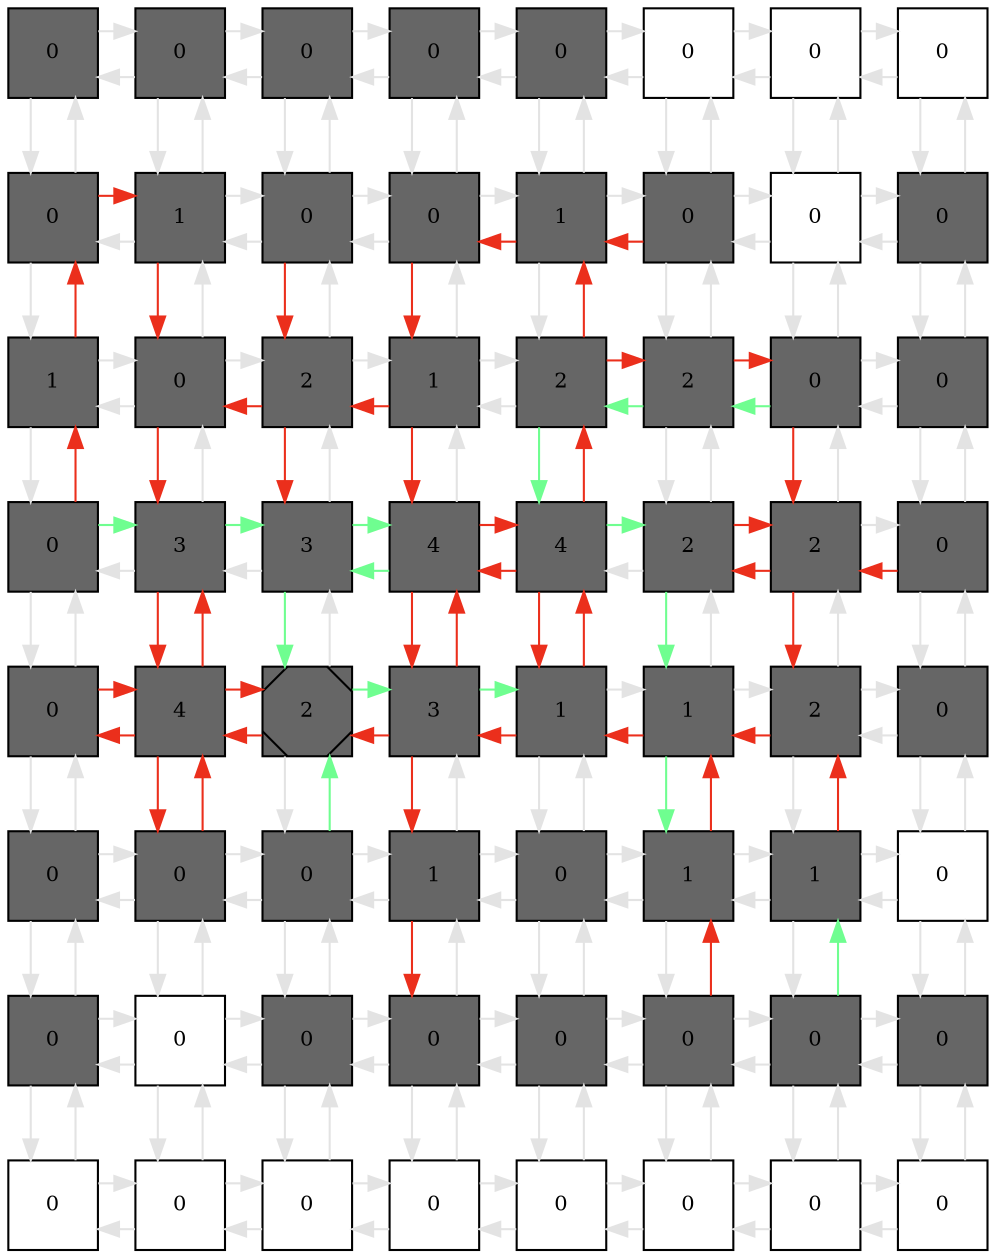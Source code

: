 digraph layout  {
rankdir=TB;
splines=ortho;
node [fixedsize=false, style=filled, width="0.6"];
edge [constraint=false];
0 [fillcolor="#666666", fontsize=10, label=0, shape=square, tooltip="name:  IL7 ,\nin_degree: 2,\nout_degree: 2"];
1 [fillcolor="#666666", fontsize=10, label=0, shape=square, tooltip="name:  IL2 ,\nin_degree: 3,\nout_degree: 3"];
2 [fillcolor="#666666", fontsize=10, label=0, shape=square, tooltip="name:  IL27 ,\nin_degree: 3,\nout_degree: 3"];
3 [fillcolor="#666666", fontsize=10, label=0, shape=square, tooltip="name:  IFNBR ,\nin_degree: 3,\nout_degree: 3"];
4 [fillcolor="#666666", fontsize=10, label=0, shape=square, tooltip="name:  IFNB ,\nin_degree: 3,\nout_degree: 3"];
5 [fillcolor="#FFFFFF", fontsize=10, label=0, shape=square, tooltip="name: None,\nin_degree: 3,\nout_degree: 3"];
6 [fillcolor="#FFFFFF", fontsize=10, label=0, shape=square, tooltip="name: None,\nin_degree: 3,\nout_degree: 3"];
7 [fillcolor="#FFFFFF", fontsize=10, label=0, shape=square, tooltip="name: None,\nin_degree: 2,\nout_degree: 2"];
8 [fillcolor="#666666", fontsize=10, label=0, shape=square, tooltip="name:  IL7R ,\nin_degree: 3,\nout_degree: 3"];
9 [fillcolor="#666666", fontsize=10, label=1, shape=square, tooltip="name:  IL2R ,\nin_degree: 4,\nout_degree: 4"];
10 [fillcolor="#666666", fontsize=10, label=0, shape=square, tooltip="name:  IL27R ,\nin_degree: 4,\nout_degree: 4"];
11 [fillcolor="#666666", fontsize=10, label=0, shape=square, tooltip="name:  STAT1 ,\nin_degree: 4,\nout_degree: 4"];
12 [fillcolor="#666666", fontsize=10, label=1, shape=square, tooltip="name:  IL4 ,\nin_degree: 4,\nout_degree: 4"];
13 [fillcolor="#666666", fontsize=10, label=0, shape=square, tooltip="name:  JAK1 ,\nin_degree: 4,\nout_degree: 4"];
14 [fillcolor="#FFFFFF", fontsize=10, label=0, shape=square, tooltip="name: None,\nin_degree: 4,\nout_degree: 4"];
15 [fillcolor="#666666", fontsize=10, label=0, shape=square, tooltip="name:  IL18 ,\nin_degree: 3,\nout_degree: 3"];
16 [fillcolor="#666666", fontsize=10, label=1, shape=square, tooltip="name:  NFAT ,\nin_degree: 3,\nout_degree: 3"];
17 [fillcolor="#666666", fontsize=10, label=0, shape=square, tooltip="name:  STAT5 ,\nin_degree: 4,\nout_degree: 4"];
18 [fillcolor="#666666", fontsize=10, label=2, shape=square, tooltip="name:  Gzmb ,\nin_degree: 4,\nout_degree: 4"];
19 [fillcolor="#666666", fontsize=10, label=1, shape=square, tooltip="name:  SOCS ,\nin_degree: 4,\nout_degree: 4"];
20 [fillcolor="#666666", fontsize=10, label=2, shape=square, tooltip="name:  IL4R ,\nin_degree: 4,\nout_degree: 4"];
21 [fillcolor="#666666", fontsize=10, label=2, shape=square, tooltip="name:  IFNgR ,\nin_degree: 4,\nout_degree: 4"];
22 [fillcolor="#666666", fontsize=10, label=0, shape=square, tooltip="name:  STAT6 ,\nin_degree: 4,\nout_degree: 4"];
23 [fillcolor="#666666", fontsize=10, label=0, shape=square, tooltip="name:  IL18R ,\nin_degree: 3,\nout_degree: 3"];
24 [fillcolor="#666666", fontsize=10, label=0, shape=square, tooltip="name:  TCR ,\nin_degree: 3,\nout_degree: 3"];
25 [fillcolor="#666666", fontsize=10, label=3, shape=square, tooltip="name:  Prf1 ,\nin_degree: 4,\nout_degree: 4"];
26 [fillcolor="#666666", fontsize=10, label=3, shape=square, tooltip="name:  Eomes ,\nin_degree: 4,\nout_degree: 4"];
27 [fillcolor="#666666", fontsize=10, label=4, shape=square, tooltip="name:  Tbet ,\nin_degree: 4,\nout_degree: 4"];
28 [fillcolor="#666666", fontsize=10, label=4, shape=square, tooltip="name:  GATA3 ,\nin_degree: 4,\nout_degree: 4"];
29 [fillcolor="#666666", fontsize=10, label=2, shape=square, tooltip="name:  IFNg ,\nin_degree: 4,\nout_degree: 4"];
30 [fillcolor="#666666", fontsize=10, label=2, shape=square, tooltip="name:  STAT4 ,\nin_degree: 4,\nout_degree: 4"];
31 [fillcolor="#666666", fontsize=10, label=0, shape=square, tooltip="name:  IRAK ,\nin_degree: 3,\nout_degree: 3"];
32 [fillcolor="#666666", fontsize=10, label=0, shape=square, tooltip="name:  CD8 ,\nin_degree: 3,\nout_degree: 3"];
33 [fillcolor="#666666", fontsize=10, label=4, shape=square, tooltip="name:  Runx3 ,\nin_degree: 4,\nout_degree: 4"];
34 [fillcolor="#666666", fontsize=10, label=2, shape=Msquare, tooltip="name:  ThPOK ,\nin_degree: 4,\nout_degree: 4"];
35 [fillcolor="#666666", fontsize=10, label=3, shape=square, tooltip="name:  Foxp3 ,\nin_degree: 4,\nout_degree: 4"];
36 [fillcolor="#666666", fontsize=10, label=1, shape=square, tooltip="name:  RORgt ,\nin_degree: 4,\nout_degree: 4"];
37 [fillcolor="#666666", fontsize=10, label=1, shape=square, tooltip="name:  STAT3 ,\nin_degree: 4,\nout_degree: 4"];
38 [fillcolor="#666666", fontsize=10, label=2, shape=square, tooltip="name:  IL12R ,\nin_degree: 4,\nout_degree: 4"];
39 [fillcolor="#666666", fontsize=10, label=0, shape=square, tooltip="name:  IL12 ,\nin_degree: 3,\nout_degree: 3"];
40 [fillcolor="#666666", fontsize=10, label=0, shape=square, tooltip="name:  Notch1 ,\nin_degree: 3,\nout_degree: 3"];
41 [fillcolor="#666666", fontsize=10, label=0, shape=square, tooltip="name:  CD4 ,\nin_degree: 4,\nout_degree: 4"];
42 [fillcolor="#666666", fontsize=10, label=0, shape=square, tooltip="name:  SMAD2 ,\nin_degree: 4,\nout_degree: 4"];
43 [fillcolor="#666666", fontsize=10, label=1, shape=square, tooltip="name:  IL17 ,\nin_degree: 4,\nout_degree: 4"];
44 [fillcolor="#666666", fontsize=10, label=0, shape=square, tooltip="name:  IL6 ,\nin_degree: 4,\nout_degree: 4"];
45 [fillcolor="#666666", fontsize=10, label=1, shape=square, tooltip="name:  IL10 ,\nin_degree: 4,\nout_degree: 4"];
46 [fillcolor="#666666", fontsize=10, label=1, shape=square, tooltip="name:  IL10R ,\nin_degree: 4,\nout_degree: 4"];
47 [fillcolor="#FFFFFF", fontsize=10, label=0, shape=square, tooltip="name: None,\nin_degree: 3,\nout_degree: 3"];
48 [fillcolor="#666666", fontsize=10, label=0, shape=square, tooltip="name:  Dll1 ,\nin_degree: 3,\nout_degree: 3"];
49 [fillcolor="#FFFFFF", fontsize=10, label=0, shape=square, tooltip="name: None,\nin_degree: 4,\nout_degree: 4"];
50 [fillcolor="#666666", fontsize=10, label=0, shape=square, tooltip="name:  TGFBR ,\nin_degree: 4,\nout_degree: 4"];
51 [fillcolor="#666666", fontsize=10, label=0, shape=square, tooltip="name:  TGFB ,\nin_degree: 4,\nout_degree: 4"];
52 [fillcolor="#666666", fontsize=10, label=0, shape=square, tooltip="name:  IL6R ,\nin_degree: 4,\nout_degree: 4"];
53 [fillcolor="#666666", fontsize=10, label=0, shape=square, tooltip="name:  JAK3 ,\nin_degree: 4,\nout_degree: 4"];
54 [fillcolor="#666666", fontsize=10, label=0, shape=square, tooltip="name:  IL23R ,\nin_degree: 4,\nout_degree: 4"];
55 [fillcolor="#666666", fontsize=10, label=0, shape=square, tooltip="name:  IL23 ,\nin_degree: 3,\nout_degree: 3"];
56 [fillcolor="#FFFFFF", fontsize=10, label=0, shape=square, tooltip="name: None,\nin_degree: 2,\nout_degree: 2"];
57 [fillcolor="#FFFFFF", fontsize=10, label=0, shape=square, tooltip="name: None,\nin_degree: 3,\nout_degree: 3"];
58 [fillcolor="#FFFFFF", fontsize=10, label=0, shape=square, tooltip="name: None,\nin_degree: 3,\nout_degree: 3"];
59 [fillcolor="#FFFFFF", fontsize=10, label=0, shape=square, tooltip="name: None,\nin_degree: 3,\nout_degree: 3"];
60 [fillcolor="#FFFFFF", fontsize=10, label=0, shape=square, tooltip="name: None,\nin_degree: 3,\nout_degree: 3"];
61 [fillcolor="#FFFFFF", fontsize=10, label=0, shape=square, tooltip="name: None,\nin_degree: 3,\nout_degree: 3"];
62 [fillcolor="#FFFFFF", fontsize=10, label=0, shape=square, tooltip="name: None,\nin_degree: 3,\nout_degree: 3"];
63 [fillcolor="#FFFFFF", fontsize=10, label=0, shape=square, tooltip="name: None,\nin_degree: 2,\nout_degree: 2"];
0 -> 1  [color=grey89, style="penwidth(0.1)", tooltip=" ", weight=1];
0 -> 8  [color=grey89, style="penwidth(0.1)", tooltip=" ", weight=1];
1 -> 0  [color=grey89, style="penwidth(0.1)", tooltip=" ", weight=1];
1 -> 2  [color=grey89, style="penwidth(0.1)", tooltip=" ", weight=1];
1 -> 9  [color=grey89, style="penwidth(0.1)", tooltip=" ", weight=1];
2 -> 1  [color=grey89, style="penwidth(0.1)", tooltip=" ", weight=1];
2 -> 3  [color=grey89, style="penwidth(0.1)", tooltip=" ", weight=1];
2 -> 10  [color=grey89, style="penwidth(0.1)", tooltip=" ", weight=1];
3 -> 2  [color=grey89, style="penwidth(0.1)", tooltip=" ", weight=1];
3 -> 4  [color=grey89, style="penwidth(0.1)", tooltip=" ", weight=1];
3 -> 11  [color=grey89, style="penwidth(0.1)", tooltip=" ", weight=1];
4 -> 3  [color=grey89, style="penwidth(0.1)", tooltip=" ", weight=1];
4 -> 5  [color=grey89, style="penwidth(0.1)", tooltip=" ", weight=1];
4 -> 12  [color=grey89, style="penwidth(0.1)", tooltip=" ", weight=1];
5 -> 4  [color=grey89, style="penwidth(0.1)", tooltip=" ", weight=1];
5 -> 6  [color=grey89, style="penwidth(0.1)", tooltip=" ", weight=1];
5 -> 13  [color=grey89, style="penwidth(0.1)", tooltip=" ", weight=1];
6 -> 5  [color=grey89, style="penwidth(0.1)", tooltip=" ", weight=1];
6 -> 7  [color=grey89, style="penwidth(0.1)", tooltip=" ", weight=1];
6 -> 14  [color=grey89, style="penwidth(0.1)", tooltip=" ", weight=1];
7 -> 6  [color=grey89, style="penwidth(0.1)", tooltip=" ", weight=1];
7 -> 15  [color=grey89, style="penwidth(0.1)", tooltip=" ", weight=1];
8 -> 0  [color=grey89, style="penwidth(0.1)", tooltip=" ", weight=1];
8 -> 9  [color="#EB2F1C", style="penwidth(0.1)", tooltip="8( IL7R ) to 17( STAT5 )", weight=1];
8 -> 16  [color=grey89, style="penwidth(0.1)", tooltip=" ", weight=1];
9 -> 1  [color=grey89, style="penwidth(0.1)", tooltip=" ", weight=1];
9 -> 8  [color=grey89, style="penwidth(0.1)", tooltip=" ", weight=1];
9 -> 10  [color=grey89, style="penwidth(0.1)", tooltip=" ", weight=1];
9 -> 17  [color="#EB2F1C", style="penwidth(0.1)", tooltip="8( IL7R ) to 17( STAT5 )", weight=1];
10 -> 2  [color=grey89, style="penwidth(0.1)", tooltip=" ", weight=1];
10 -> 9  [color=grey89, style="penwidth(0.1)", tooltip=" ", weight=1];
10 -> 11  [color=grey89, style="penwidth(0.1)", tooltip=" ", weight=1];
10 -> 18  [color="#EB2F1C", style="penwidth(0.1)", tooltip="10( IL27R ) to 26( Eomes )", weight=1];
11 -> 3  [color=grey89, style="penwidth(0.1)", tooltip=" ", weight=1];
11 -> 10  [color=grey89, style="penwidth(0.1)", tooltip=" ", weight=1];
11 -> 12  [color=grey89, style="penwidth(0.1)", tooltip=" ", weight=1];
11 -> 19  [color="#EB2F1C", style="penwidth(0.1)", tooltip="11( STAT1 ) to 27( Tbet )", weight=1];
12 -> 4  [color=grey89, style="penwidth(0.1)", tooltip=" ", weight=1];
12 -> 11  [color="#EB2F1C", style="penwidth(0.1)", tooltip="13( JAK1 ) to 11( STAT1 )", weight=1];
12 -> 13  [color=grey89, style="penwidth(0.1)", tooltip=" ", weight=1];
12 -> 20  [color=grey89, style="penwidth(0.1)", tooltip=" ", weight=1];
13 -> 5  [color=grey89, style="penwidth(0.1)", tooltip=" ", weight=1];
13 -> 12  [color="#EB2F1C", style="penwidth(0.1)", tooltip="13( JAK1 ) to 11( STAT1 )", weight=1];
13 -> 14  [color=grey89, style="penwidth(0.1)", tooltip=" ", weight=1];
13 -> 21  [color=grey89, style="penwidth(0.1)", tooltip=" ", weight=1];
14 -> 6  [color=grey89, style="penwidth(0.1)", tooltip=" ", weight=1];
14 -> 13  [color=grey89, style="penwidth(0.1)", tooltip=" ", weight=1];
14 -> 15  [color=grey89, style="penwidth(0.1)", tooltip=" ", weight=1];
14 -> 22  [color=grey89, style="penwidth(0.1)", tooltip=" ", weight=1];
15 -> 7  [color=grey89, style="penwidth(0.1)", tooltip=" ", weight=1];
15 -> 14  [color=grey89, style="penwidth(0.1)", tooltip=" ", weight=1];
15 -> 23  [color=grey89, style="penwidth(0.1)", tooltip=" ", weight=1];
16 -> 8  [color="#EB2F1C", style="penwidth(0.1)", tooltip="24( TCR ) to 8( IL7R )", weight=1];
16 -> 17  [color=grey89, style="penwidth(0.1)", tooltip=" ", weight=1];
16 -> 24  [color=grey89, style="penwidth(0.1)", tooltip=" ", weight=1];
17 -> 9  [color=grey89, style="penwidth(0.1)", tooltip=" ", weight=1];
17 -> 16  [color=grey89, style="penwidth(0.1)", tooltip=" ", weight=1];
17 -> 18  [color=grey89, style="penwidth(0.1)", tooltip=" ", weight=1];
17 -> 25  [color="#EB2F1C", style="penwidth(0.1)", tooltip="17( STAT5 ) to 33( Runx3 )", weight=1];
18 -> 10  [color=grey89, style="penwidth(0.1)", tooltip=" ", weight=1];
18 -> 17  [color="#EB2F1C", style="penwidth(0.1)", tooltip="19( SOCS ) to 17( STAT5 )", weight=1];
18 -> 19  [color=grey89, style="penwidth(0.1)", tooltip=" ", weight=1];
18 -> 26  [color="#EB2F1C", style="penwidth(0.1)", tooltip="10( IL27R ) to 26( Eomes )", weight=1];
19 -> 11  [color=grey89, style="penwidth(0.1)", tooltip=" ", weight=1];
19 -> 18  [color="#EB2F1C", style="penwidth(0.1)", tooltip="19( SOCS ) to 17( STAT5 )", weight=1];
19 -> 20  [color=grey89, style="penwidth(0.1)", tooltip=" ", weight=1];
19 -> 27  [color="#EB2F1C", style="penwidth(0.1)", tooltip="11( STAT1 ) to 27( Tbet )", weight=1];
20 -> 12  [color="#EB2F1C", style="penwidth(0.1)", tooltip="28( GATA3 ) to 12( IL4 )", weight=1];
20 -> 19  [color=grey89, style="penwidth(0.1)", tooltip=" ", weight=1];
20 -> 21  [color="#EB2F1C", style="penwidth(0.1)", tooltip="20( IL4R ) to 22( STAT6 )", weight=1];
20 -> 28  [color="#6FFE90", style="penwidth(0.1)", tooltip="22( STAT6 ) to 28( GATA3 )", weight=1];
21 -> 13  [color=grey89, style="penwidth(0.1)", tooltip=" ", weight=1];
21 -> 20  [color="#6FFE90", style="penwidth(0.1)", tooltip="22( STAT6 ) to 28( GATA3 )", weight=1];
21 -> 22  [color="#EB2F1C", style="penwidth(0.1)", tooltip="20( IL4R ) to 22( STAT6 )", weight=1];
21 -> 29  [color=grey89, style="penwidth(0.1)", tooltip=" ", weight=1];
22 -> 14  [color=grey89, style="penwidth(0.1)", tooltip=" ", weight=1];
22 -> 21  [color="#6FFE90", style="penwidth(0.1)", tooltip="22( STAT6 ) to 28( GATA3 )", weight=1];
22 -> 23  [color=grey89, style="penwidth(0.1)", tooltip=" ", weight=1];
22 -> 30  [color="#EB2F1C", style="penwidth(0.1)", tooltip="22( STAT6 ) to 38( IL12R )", weight=1];
23 -> 15  [color=grey89, style="penwidth(0.1)", tooltip=" ", weight=1];
23 -> 22  [color=grey89, style="penwidth(0.1)", tooltip=" ", weight=1];
23 -> 31  [color=grey89, style="penwidth(0.1)", tooltip=" ", weight=1];
24 -> 16  [color="#EB2F1C", style="penwidth(0.1)", tooltip="24( TCR ) to 8( IL7R )", weight=1];
24 -> 25  [color="#6FFE90", style="penwidth(0.1)", tooltip="24( TCR ) to 34( ThPOK )", weight=1];
24 -> 32  [color=grey89, style="penwidth(0.1)", tooltip=" ", weight=1];
25 -> 17  [color=grey89, style="penwidth(0.1)", tooltip=" ", weight=1];
25 -> 24  [color=grey89, style="penwidth(0.1)", tooltip=" ", weight=1];
25 -> 26  [color="#6FFE90", style="penwidth(0.1)", tooltip="24( TCR ) to 34( ThPOK )", weight=1];
25 -> 33  [color="#EB2F1C", style="penwidth(0.1)", tooltip="17( STAT5 ) to 33( Runx3 )", weight=1];
26 -> 18  [color=grey89, style="penwidth(0.1)", tooltip=" ", weight=1];
26 -> 25  [color=grey89, style="penwidth(0.1)", tooltip=" ", weight=1];
26 -> 27  [color="#6FFE90", style="penwidth(0.1)", tooltip="26( Eomes ) to 29( IFNg )", weight=1];
26 -> 34  [color="#6FFE90", style="penwidth(0.1)", tooltip="24( TCR ) to 34( ThPOK )", weight=1];
27 -> 19  [color=grey89, style="penwidth(0.1)", tooltip=" ", weight=1];
27 -> 26  [color="#6FFE90", style="penwidth(0.1)", tooltip="28( GATA3 ) to 34( ThPOK )", weight=1];
27 -> 28  [color="#EB2F1C", style="penwidth(0.1)", tooltip="35( Foxp3 ) to 28( GATA3 )", weight=1];
27 -> 35  [color="#EB2F1C", style="penwidth(0.1)", tooltip="28( GATA3 ) to 35( Foxp3 )", weight=1];
28 -> 20  [color="#EB2F1C", style="penwidth(0.1)", tooltip="28( GATA3 ) to 12( IL4 )", weight=1];
28 -> 27  [color="#EB2F1C", style="penwidth(0.1)", tooltip="36( RORgt ) to 27( Tbet )", weight=1];
28 -> 29  [color="#6FFE90", style="penwidth(0.1)", tooltip="28( GATA3 ) to 45( IL10 )", weight=1];
28 -> 36  [color="#EB2F1C", style="penwidth(0.1)", tooltip="27( Tbet ) to 36( RORgt )", weight=1];
29 -> 21  [color=grey89, style="penwidth(0.1)", tooltip=" ", weight=1];
29 -> 28  [color=grey89, style="penwidth(0.1)", tooltip=" ", weight=1];
29 -> 30  [color="#EB2F1C", style="penwidth(0.1)", tooltip="28( GATA3 ) to 30( STAT4 )", weight=1];
29 -> 37  [color="#6FFE90", style="penwidth(0.1)", tooltip="28( GATA3 ) to 45( IL10 )", weight=1];
30 -> 22  [color=grey89, style="penwidth(0.1)", tooltip=" ", weight=1];
30 -> 29  [color="#EB2F1C", style="penwidth(0.1)", tooltip="31( IRAK ) to 29( IFNg )", weight=1];
30 -> 31  [color=grey89, style="penwidth(0.1)", tooltip=" ", weight=1];
30 -> 38  [color="#EB2F1C", style="penwidth(0.1)", tooltip="22( STAT6 ) to 38( IL12R )", weight=1];
31 -> 23  [color=grey89, style="penwidth(0.1)", tooltip=" ", weight=1];
31 -> 30  [color="#EB2F1C", style="penwidth(0.1)", tooltip="31( IRAK ) to 29( IFNg )", weight=1];
31 -> 39  [color=grey89, style="penwidth(0.1)", tooltip=" ", weight=1];
32 -> 24  [color=grey89, style="penwidth(0.1)", tooltip=" ", weight=1];
32 -> 33  [color="#EB2F1C", style="penwidth(0.1)", tooltip="32( CD8 ) to 34( ThPOK )", weight=1];
32 -> 40  [color=grey89, style="penwidth(0.1)", tooltip=" ", weight=1];
33 -> 25  [color="#EB2F1C", style="penwidth(0.1)", tooltip="33( Runx3 ) to 26( Eomes )", weight=1];
33 -> 32  [color="#EB2F1C", style="penwidth(0.1)", tooltip="34( ThPOK ) to 32( CD8 )", weight=1];
33 -> 34  [color="#EB2F1C", style="penwidth(0.1)", tooltip="41( CD4 ) to 34( ThPOK )", weight=1];
33 -> 41  [color="#EB2F1C", style="penwidth(0.1)", tooltip="34( ThPOK ) to 41( CD4 )", weight=1];
34 -> 26  [color=grey89, style="penwidth(0.1)", tooltip=" ", weight=1];
34 -> 33  [color="#EB2F1C", style="penwidth(0.1)", tooltip="34( ThPOK ) to 41( CD4 )", weight=1];
34 -> 35  [color="#6FFE90", style="penwidth(0.1)", tooltip="42( SMAD2 ) to 36( RORgt )", weight=1];
34 -> 42  [color=grey89, style="penwidth(0.1)", tooltip=" ", weight=1];
35 -> 27  [color="#EB2F1C", style="penwidth(0.1)", tooltip="35( Foxp3 ) to 28( GATA3 )", weight=1];
35 -> 34  [color="#EB2F1C", style="penwidth(0.1)", tooltip="36( RORgt ) to 34( ThPOK )", weight=1];
35 -> 36  [color="#6FFE90", style="penwidth(0.1)", tooltip="42( SMAD2 ) to 36( RORgt )", weight=1];
35 -> 43  [color="#EB2F1C", style="penwidth(0.1)", tooltip="36( RORgt ) to 43( IL17 )", weight=1];
36 -> 28  [color="#EB2F1C", style="penwidth(0.1)", tooltip="36( RORgt ) to 27( Tbet )", weight=1];
36 -> 35  [color="#EB2F1C", style="penwidth(0.1)", tooltip="36( RORgt ) to 34( ThPOK )", weight=1];
36 -> 37  [color=grey89, style="penwidth(0.1)", tooltip=" ", weight=1];
36 -> 44  [color=grey89, style="penwidth(0.1)", tooltip=" ", weight=1];
37 -> 29  [color=grey89, style="penwidth(0.1)", tooltip=" ", weight=1];
37 -> 36  [color="#EB2F1C", style="penwidth(0.1)", tooltip="37( STAT3 ) to 35( Foxp3 )", weight=1];
37 -> 38  [color=grey89, style="penwidth(0.1)", tooltip=" ", weight=1];
37 -> 45  [color="#6FFE90", style="penwidth(0.1)", tooltip="28( GATA3 ) to 45( IL10 )", weight=1];
38 -> 30  [color=grey89, style="penwidth(0.1)", tooltip=" ", weight=1];
38 -> 37  [color="#EB2F1C", style="penwidth(0.1)", tooltip="46( IL10R ) to 37( STAT3 )", weight=1];
38 -> 39  [color=grey89, style="penwidth(0.1)", tooltip=" ", weight=1];
38 -> 46  [color=grey89, style="penwidth(0.1)", tooltip=" ", weight=1];
39 -> 31  [color=grey89, style="penwidth(0.1)", tooltip=" ", weight=1];
39 -> 38  [color=grey89, style="penwidth(0.1)", tooltip=" ", weight=1];
39 -> 47  [color=grey89, style="penwidth(0.1)", tooltip=" ", weight=1];
40 -> 32  [color=grey89, style="penwidth(0.1)", tooltip=" ", weight=1];
40 -> 41  [color=grey89, style="penwidth(0.1)", tooltip=" ", weight=1];
40 -> 48  [color=grey89, style="penwidth(0.1)", tooltip=" ", weight=1];
41 -> 33  [color="#EB2F1C", style="penwidth(0.1)", tooltip="41( CD4 ) to 34( ThPOK )", weight=1];
41 -> 40  [color=grey89, style="penwidth(0.1)", tooltip=" ", weight=1];
41 -> 42  [color=grey89, style="penwidth(0.1)", tooltip=" ", weight=1];
41 -> 49  [color=grey89, style="penwidth(0.1)", tooltip=" ", weight=1];
42 -> 34  [color="#6FFE90", style="penwidth(0.1)", tooltip="42( SMAD2 ) to 36( RORgt )", weight=1];
42 -> 41  [color=grey89, style="penwidth(0.1)", tooltip=" ", weight=1];
42 -> 43  [color=grey89, style="penwidth(0.1)", tooltip=" ", weight=1];
42 -> 50  [color=grey89, style="penwidth(0.1)", tooltip=" ", weight=1];
43 -> 35  [color=grey89, style="penwidth(0.1)", tooltip=" ", weight=1];
43 -> 42  [color=grey89, style="penwidth(0.1)", tooltip=" ", weight=1];
43 -> 44  [color=grey89, style="penwidth(0.1)", tooltip=" ", weight=1];
43 -> 51  [color="#EB2F1C", style="penwidth(0.1)", tooltip="35( Foxp3 ) to 51( TGFB )", weight=1];
44 -> 36  [color=grey89, style="penwidth(0.1)", tooltip=" ", weight=1];
44 -> 43  [color=grey89, style="penwidth(0.1)", tooltip=" ", weight=1];
44 -> 45  [color=grey89, style="penwidth(0.1)", tooltip=" ", weight=1];
44 -> 52  [color=grey89, style="penwidth(0.1)", tooltip=" ", weight=1];
45 -> 37  [color="#EB2F1C", style="penwidth(0.1)", tooltip="53( JAK3 ) to 37( STAT3 )", weight=1];
45 -> 44  [color=grey89, style="penwidth(0.1)", tooltip=" ", weight=1];
45 -> 46  [color=grey89, style="penwidth(0.1)", tooltip=" ", weight=1];
45 -> 53  [color=grey89, style="penwidth(0.1)", tooltip=" ", weight=1];
46 -> 38  [color="#EB2F1C", style="penwidth(0.1)", tooltip="46( IL10R ) to 37( STAT3 )", weight=1];
46 -> 45  [color=grey89, style="penwidth(0.1)", tooltip=" ", weight=1];
46 -> 47  [color=grey89, style="penwidth(0.1)", tooltip=" ", weight=1];
46 -> 54  [color=grey89, style="penwidth(0.1)", tooltip=" ", weight=1];
47 -> 39  [color=grey89, style="penwidth(0.1)", tooltip=" ", weight=1];
47 -> 46  [color=grey89, style="penwidth(0.1)", tooltip=" ", weight=1];
47 -> 55  [color=grey89, style="penwidth(0.1)", tooltip=" ", weight=1];
48 -> 40  [color=grey89, style="penwidth(0.1)", tooltip=" ", weight=1];
48 -> 49  [color=grey89, style="penwidth(0.1)", tooltip=" ", weight=1];
48 -> 56  [color=grey89, style="penwidth(0.1)", tooltip=" ", weight=1];
49 -> 41  [color=grey89, style="penwidth(0.1)", tooltip=" ", weight=1];
49 -> 48  [color=grey89, style="penwidth(0.1)", tooltip=" ", weight=1];
49 -> 50  [color=grey89, style="penwidth(0.1)", tooltip=" ", weight=1];
49 -> 57  [color=grey89, style="penwidth(0.1)", tooltip=" ", weight=1];
50 -> 42  [color=grey89, style="penwidth(0.1)", tooltip=" ", weight=1];
50 -> 49  [color=grey89, style="penwidth(0.1)", tooltip=" ", weight=1];
50 -> 51  [color=grey89, style="penwidth(0.1)", tooltip=" ", weight=1];
50 -> 58  [color=grey89, style="penwidth(0.1)", tooltip=" ", weight=1];
51 -> 43  [color=grey89, style="penwidth(0.1)", tooltip=" ", weight=1];
51 -> 50  [color=grey89, style="penwidth(0.1)", tooltip=" ", weight=1];
51 -> 52  [color=grey89, style="penwidth(0.1)", tooltip=" ", weight=1];
51 -> 59  [color=grey89, style="penwidth(0.1)", tooltip=" ", weight=1];
52 -> 44  [color=grey89, style="penwidth(0.1)", tooltip=" ", weight=1];
52 -> 51  [color=grey89, style="penwidth(0.1)", tooltip=" ", weight=1];
52 -> 53  [color=grey89, style="penwidth(0.1)", tooltip=" ", weight=1];
52 -> 60  [color=grey89, style="penwidth(0.1)", tooltip=" ", weight=1];
53 -> 45  [color="#EB2F1C", style="penwidth(0.1)", tooltip="53( JAK3 ) to 37( STAT3 )", weight=1];
53 -> 52  [color=grey89, style="penwidth(0.1)", tooltip=" ", weight=1];
53 -> 54  [color=grey89, style="penwidth(0.1)", tooltip=" ", weight=1];
53 -> 61  [color=grey89, style="penwidth(0.1)", tooltip=" ", weight=1];
54 -> 46  [color="#6FFE90", style="penwidth(0.1)", tooltip="54( IL23R ) to 37( STAT3 )", weight=1];
54 -> 53  [color=grey89, style="penwidth(0.1)", tooltip=" ", weight=1];
54 -> 55  [color=grey89, style="penwidth(0.1)", tooltip=" ", weight=1];
54 -> 62  [color=grey89, style="penwidth(0.1)", tooltip=" ", weight=1];
55 -> 47  [color=grey89, style="penwidth(0.1)", tooltip=" ", weight=1];
55 -> 54  [color=grey89, style="penwidth(0.1)", tooltip=" ", weight=1];
55 -> 63  [color=grey89, style="penwidth(0.1)", tooltip=" ", weight=1];
56 -> 48  [color=grey89, style="penwidth(0.1)", tooltip=" ", weight=1];
56 -> 57  [color=grey89, style="penwidth(0.1)", tooltip=" ", weight=1];
57 -> 49  [color=grey89, style="penwidth(0.1)", tooltip=" ", weight=1];
57 -> 56  [color=grey89, style="penwidth(0.1)", tooltip=" ", weight=1];
57 -> 58  [color=grey89, style="penwidth(0.1)", tooltip=" ", weight=1];
58 -> 50  [color=grey89, style="penwidth(0.1)", tooltip=" ", weight=1];
58 -> 57  [color=grey89, style="penwidth(0.1)", tooltip=" ", weight=1];
58 -> 59  [color=grey89, style="penwidth(0.1)", tooltip=" ", weight=1];
59 -> 51  [color=grey89, style="penwidth(0.1)", tooltip=" ", weight=1];
59 -> 58  [color=grey89, style="penwidth(0.1)", tooltip=" ", weight=1];
59 -> 60  [color=grey89, style="penwidth(0.1)", tooltip=" ", weight=1];
60 -> 52  [color=grey89, style="penwidth(0.1)", tooltip=" ", weight=1];
60 -> 59  [color=grey89, style="penwidth(0.1)", tooltip=" ", weight=1];
60 -> 61  [color=grey89, style="penwidth(0.1)", tooltip=" ", weight=1];
61 -> 53  [color=grey89, style="penwidth(0.1)", tooltip=" ", weight=1];
61 -> 60  [color=grey89, style="penwidth(0.1)", tooltip=" ", weight=1];
61 -> 62  [color=grey89, style="penwidth(0.1)", tooltip=" ", weight=1];
62 -> 54  [color=grey89, style="penwidth(0.1)", tooltip=" ", weight=1];
62 -> 61  [color=grey89, style="penwidth(0.1)", tooltip=" ", weight=1];
62 -> 63  [color=grey89, style="penwidth(0.1)", tooltip=" ", weight=1];
63 -> 55  [color=grey89, style="penwidth(0.1)", tooltip=" ", weight=1];
63 -> 62  [color=grey89, style="penwidth(0.1)", tooltip=" ", weight=1];
edge [constraint=true, style=invis];

0 -> 8 -> 16 -> 24 -> 32 -> 40 -> 48 -> 56;
1 -> 9 -> 17 -> 25 -> 33 -> 41 -> 49 -> 57;
2 -> 10 -> 18 -> 26 -> 34 -> 42 -> 50 -> 58;
3 -> 11 -> 19 -> 27 -> 35 -> 43 -> 51 -> 59;
4 -> 12 -> 20 -> 28 -> 36 -> 44 -> 52 -> 60;
5 -> 13 -> 21 -> 29 -> 37 -> 45 -> 53 -> 61;
6 -> 14 -> 22 -> 30 -> 38 -> 46 -> 54 -> 62;
7 -> 15 -> 23 -> 31 -> 39 -> 47 -> 55 -> 63;
rank = same {0 -> 1 -> 2 -> 3 -> 4 -> 5 -> 6 -> 7};
rank = same {8 -> 9 -> 10 -> 11 -> 12 -> 13 -> 14 -> 15};
rank = same {16 -> 17 -> 18 -> 19 -> 20 -> 21 -> 22 -> 23};
rank = same {24 -> 25 -> 26 -> 27 -> 28 -> 29 -> 30 -> 31};
rank = same {32 -> 33 -> 34 -> 35 -> 36 -> 37 -> 38 -> 39};
rank = same {40 -> 41 -> 42 -> 43 -> 44 -> 45 -> 46 -> 47};
rank = same {48 -> 49 -> 50 -> 51 -> 52 -> 53 -> 54 -> 55};
rank = same {56 -> 57 -> 58 -> 59 -> 60 -> 61 -> 62 -> 63};
}